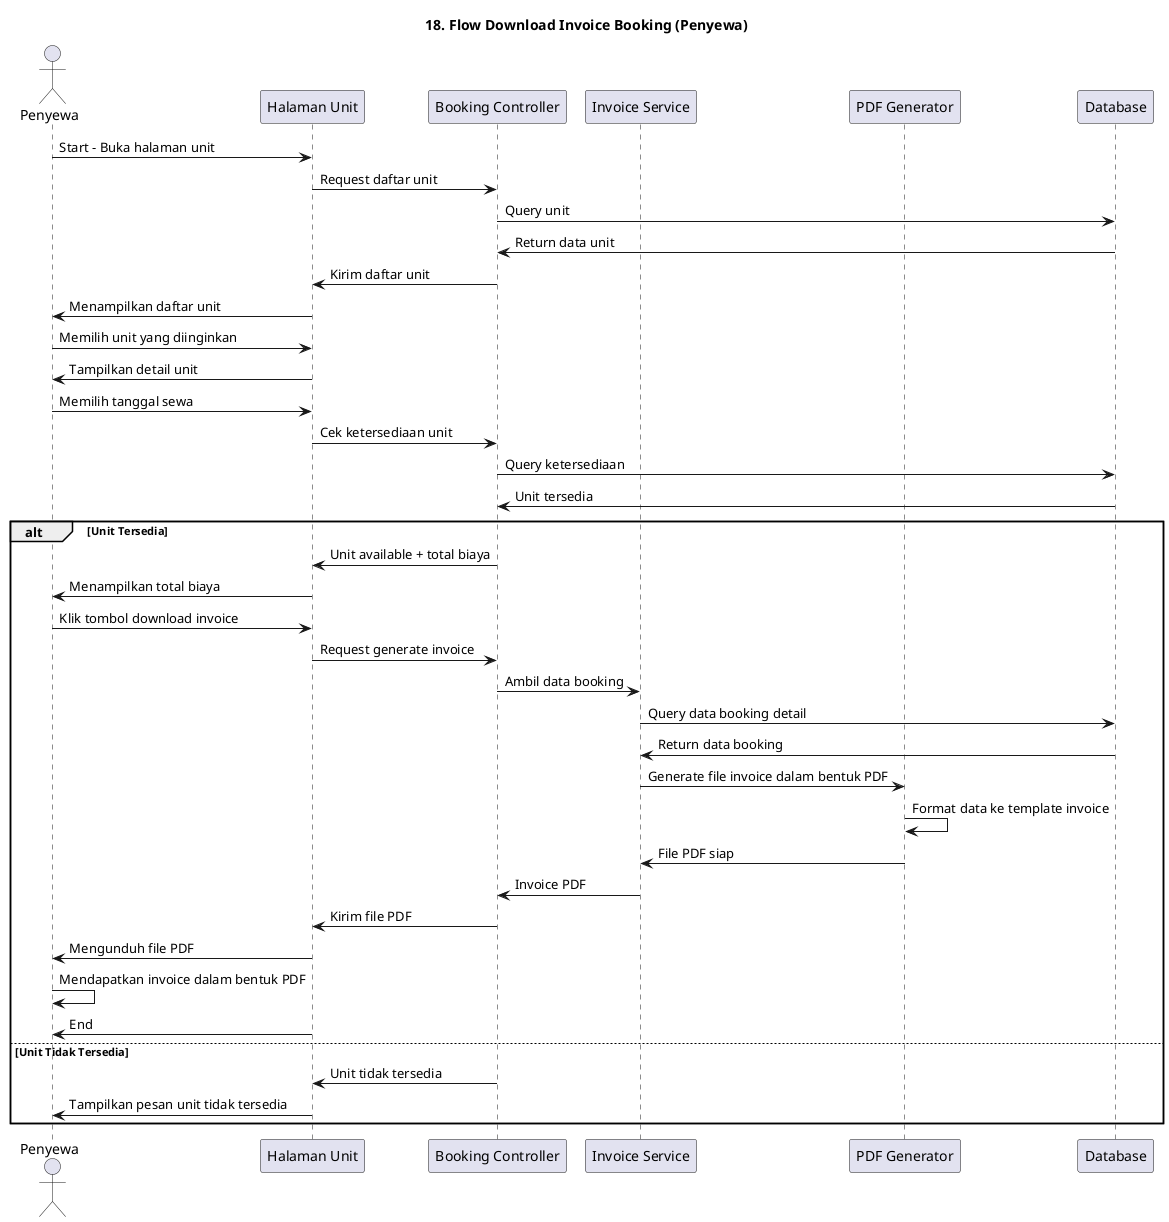 @startuml 18_Flow_Download_Invoice_Booking
title 18. Flow Download Invoice Booking (Penyewa)

actor Penyewa
participant "Halaman Unit" as Page
participant "Booking Controller" as Ctrl
participant "Invoice Service" as InvSvc
participant "PDF Generator" as PDF
participant Database as DB

Penyewa -> Page: Start - Buka halaman unit
Page -> Ctrl: Request daftar unit
Ctrl -> DB: Query unit
DB -> Ctrl: Return data unit
Ctrl -> Page: Kirim daftar unit
Page -> Penyewa: Menampilkan daftar unit

Penyewa -> Page: Memilih unit yang diinginkan
Page -> Penyewa: Tampilkan detail unit

Penyewa -> Page: Memilih tanggal sewa
Page -> Ctrl: Cek ketersediaan unit
Ctrl -> DB: Query ketersediaan
DB -> Ctrl: Unit tersedia

alt Unit Tersedia
    Ctrl -> Page: Unit available + total biaya
    Page -> Penyewa: Menampilkan total biaya
    
    Penyewa -> Page: Klik tombol download invoice
    Page -> Ctrl: Request generate invoice
    Ctrl -> InvSvc: Ambil data booking
    InvSvc -> DB: Query data booking detail
    DB -> InvSvc: Return data booking
    
    InvSvc -> PDF: Generate file invoice dalam bentuk PDF
    PDF -> PDF: Format data ke template invoice
    PDF -> InvSvc: File PDF siap
    InvSvc -> Ctrl: Invoice PDF
    Ctrl -> Page: Kirim file PDF
    
    Page -> Penyewa: Mengunduh file PDF
    Penyewa -> Penyewa: Mendapatkan invoice dalam bentuk PDF
    
    Page -> Penyewa: End
    
else Unit Tidak Tersedia
    Ctrl -> Page: Unit tidak tersedia
    Page -> Penyewa: Tampilkan pesan unit tidak tersedia
end

@enduml